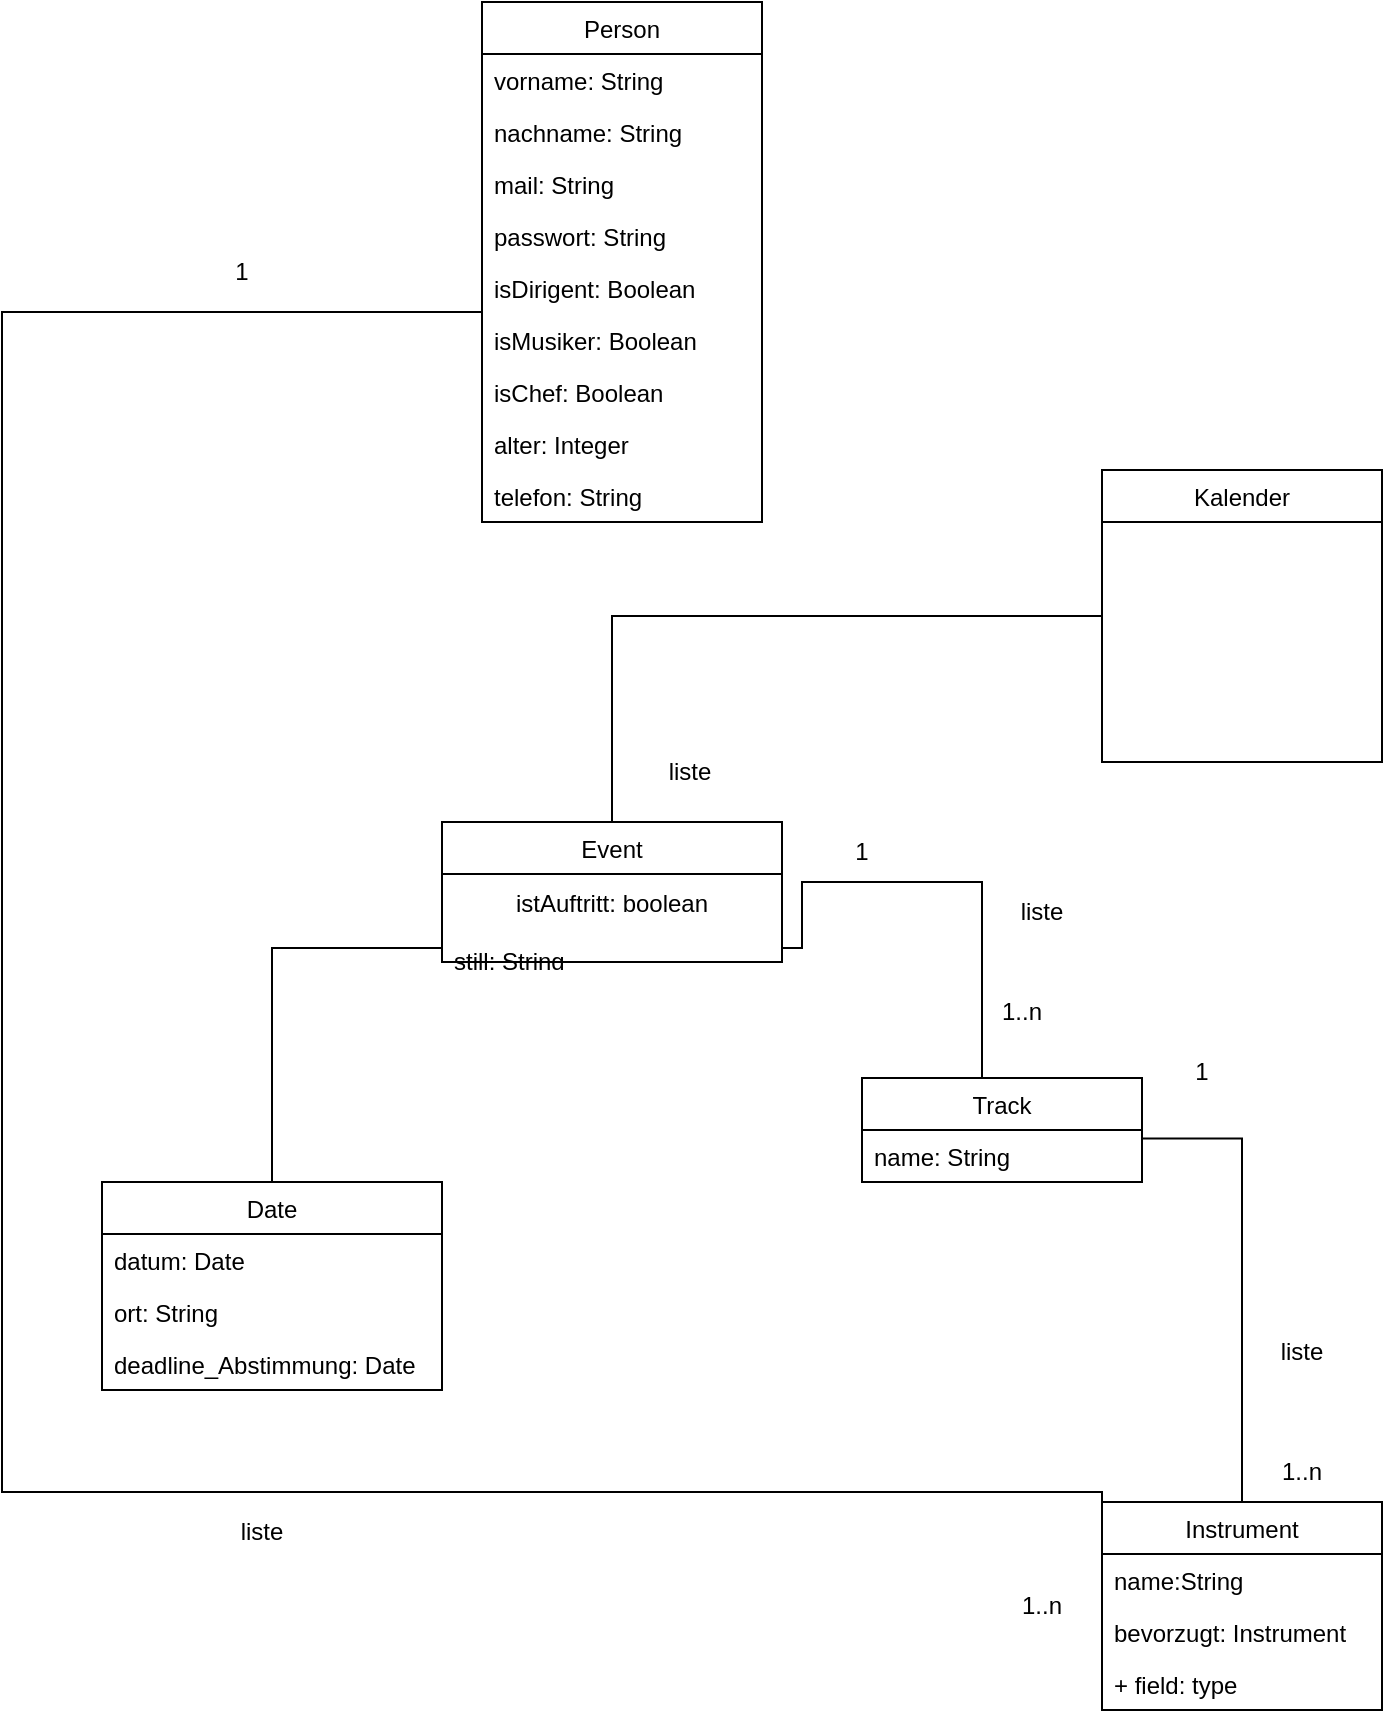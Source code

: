 <mxfile version="15.7.3" type="device"><diagram id="6bzXSMAKqki0OUd5BHR-" name="Page-1"><mxGraphModel dx="695" dy="860" grid="1" gridSize="10" guides="1" tooltips="1" connect="1" arrows="1" fold="1" page="1" pageScale="1" pageWidth="827" pageHeight="1169" math="0" shadow="0"><root><mxCell id="0"/><mxCell id="1" parent="0"/><mxCell id="dIU_dADlIZ8tLIzsEol2-1" value="Person" style="swimlane;fontStyle=0;childLayout=stackLayout;horizontal=1;startSize=26;fillColor=none;horizontalStack=0;resizeParent=1;resizeParentMax=0;resizeLast=0;collapsible=1;marginBottom=0;" parent="1" vertex="1"><mxGeometry x="310" y="20" width="140" height="260" as="geometry"/></mxCell><mxCell id="dIU_dADlIZ8tLIzsEol2-2" value="vorname: String" style="text;strokeColor=none;fillColor=none;align=left;verticalAlign=top;spacingLeft=4;spacingRight=4;overflow=hidden;rotatable=0;points=[[0,0.5],[1,0.5]];portConstraint=eastwest;" parent="dIU_dADlIZ8tLIzsEol2-1" vertex="1"><mxGeometry y="26" width="140" height="26" as="geometry"/></mxCell><mxCell id="WPzFMJ4EyoOP54_BEThs-5" value="nachname: String" style="text;strokeColor=none;fillColor=none;align=left;verticalAlign=top;spacingLeft=4;spacingRight=4;overflow=hidden;rotatable=0;points=[[0,0.5],[1,0.5]];portConstraint=eastwest;" parent="dIU_dADlIZ8tLIzsEol2-1" vertex="1"><mxGeometry y="52" width="140" height="26" as="geometry"/></mxCell><mxCell id="WPzFMJ4EyoOP54_BEThs-6" value="mail: String" style="text;strokeColor=none;fillColor=none;align=left;verticalAlign=top;spacingLeft=4;spacingRight=4;overflow=hidden;rotatable=0;points=[[0,0.5],[1,0.5]];portConstraint=eastwest;" parent="dIU_dADlIZ8tLIzsEol2-1" vertex="1"><mxGeometry y="78" width="140" height="26" as="geometry"/></mxCell><mxCell id="WPzFMJ4EyoOP54_BEThs-7" value="passwort: String" style="text;strokeColor=none;fillColor=none;align=left;verticalAlign=top;spacingLeft=4;spacingRight=4;overflow=hidden;rotatable=0;points=[[0,0.5],[1,0.5]];portConstraint=eastwest;" parent="dIU_dADlIZ8tLIzsEol2-1" vertex="1"><mxGeometry y="104" width="140" height="26" as="geometry"/></mxCell><mxCell id="WPzFMJ4EyoOP54_BEThs-8" value="isDirigent: Boolean" style="text;strokeColor=none;fillColor=none;align=left;verticalAlign=top;spacingLeft=4;spacingRight=4;overflow=hidden;rotatable=0;points=[[0,0.5],[1,0.5]];portConstraint=eastwest;" parent="dIU_dADlIZ8tLIzsEol2-1" vertex="1"><mxGeometry y="130" width="140" height="26" as="geometry"/></mxCell><mxCell id="WPzFMJ4EyoOP54_BEThs-9" value="isMusiker: Boolean" style="text;strokeColor=none;fillColor=none;align=left;verticalAlign=top;spacingLeft=4;spacingRight=4;overflow=hidden;rotatable=0;points=[[0,0.5],[1,0.5]];portConstraint=eastwest;" parent="dIU_dADlIZ8tLIzsEol2-1" vertex="1"><mxGeometry y="156" width="140" height="26" as="geometry"/></mxCell><mxCell id="WPzFMJ4EyoOP54_BEThs-10" value="isChef: Boolean" style="text;strokeColor=none;fillColor=none;align=left;verticalAlign=top;spacingLeft=4;spacingRight=4;overflow=hidden;rotatable=0;points=[[0,0.5],[1,0.5]];portConstraint=eastwest;" parent="dIU_dADlIZ8tLIzsEol2-1" vertex="1"><mxGeometry y="182" width="140" height="26" as="geometry"/></mxCell><mxCell id="WPzFMJ4EyoOP54_BEThs-11" value="alter: Integer" style="text;strokeColor=none;fillColor=none;align=left;verticalAlign=top;spacingLeft=4;spacingRight=4;overflow=hidden;rotatable=0;points=[[0,0.5],[1,0.5]];portConstraint=eastwest;" parent="dIU_dADlIZ8tLIzsEol2-1" vertex="1"><mxGeometry y="208" width="140" height="26" as="geometry"/></mxCell><mxCell id="WPzFMJ4EyoOP54_BEThs-12" value="telefon: String" style="text;strokeColor=none;fillColor=none;align=left;verticalAlign=top;spacingLeft=4;spacingRight=4;overflow=hidden;rotatable=0;points=[[0,0.5],[1,0.5]];portConstraint=eastwest;" parent="dIU_dADlIZ8tLIzsEol2-1" vertex="1"><mxGeometry y="234" width="140" height="26" as="geometry"/></mxCell><mxCell id="dIU_dADlIZ8tLIzsEol2-18" style="edgeStyle=orthogonalEdgeStyle;rounded=0;orthogonalLoop=1;jettySize=auto;html=1;entryX=0.5;entryY=0;entryDx=0;entryDy=0;endArrow=none;endFill=0;" parent="1" source="dIU_dADlIZ8tLIzsEol2-8" target="dIU_dADlIZ8tLIzsEol2-13" edge="1"><mxGeometry relative="1" as="geometry"><mxPoint x="470" y="495" as="sourcePoint"/><Array as="points"><mxPoint x="470" y="460"/><mxPoint x="560" y="460"/><mxPoint x="560" y="558"/></Array></mxGeometry></mxCell><mxCell id="dIU_dADlIZ8tLIzsEol2-34" style="edgeStyle=orthogonalEdgeStyle;rounded=0;orthogonalLoop=1;jettySize=auto;html=1;entryX=0.5;entryY=0;entryDx=0;entryDy=0;endArrow=none;endFill=0;exitX=0;exitY=0.5;exitDx=0;exitDy=0;" parent="1" source="dIU_dADlIZ8tLIzsEol2-8" target="dIU_dADlIZ8tLIzsEol2-30" edge="1"><mxGeometry relative="1" as="geometry"><mxPoint x="290" y="495" as="sourcePoint"/></mxGeometry></mxCell><mxCell id="dIU_dADlIZ8tLIzsEol2-5" value="Event" style="swimlane;fontStyle=0;childLayout=stackLayout;horizontal=1;startSize=26;fillColor=none;horizontalStack=0;resizeParent=1;resizeParentMax=0;resizeLast=0;collapsible=1;marginBottom=0;" parent="1" vertex="1"><mxGeometry x="290" y="430" width="170" height="70" as="geometry"/></mxCell><mxCell id="C0eO-jFfvxZZTW_57A_O-2" value="istAuftritt: boolean" style="text;html=1;strokeColor=none;fillColor=none;align=center;verticalAlign=middle;whiteSpace=wrap;rounded=0;" vertex="1" parent="dIU_dADlIZ8tLIzsEol2-5"><mxGeometry y="26" width="170" height="30" as="geometry"/></mxCell><mxCell id="dIU_dADlIZ8tLIzsEol2-8" value="still: String" style="text;strokeColor=none;fillColor=none;align=left;verticalAlign=top;spacingLeft=4;spacingRight=4;overflow=hidden;rotatable=0;points=[[0,0.5],[1,0.5]];portConstraint=eastwest;" parent="dIU_dADlIZ8tLIzsEol2-5" vertex="1"><mxGeometry y="56" width="170" height="14" as="geometry"/></mxCell><mxCell id="dIU_dADlIZ8tLIzsEol2-9" value="Instrument" style="swimlane;fontStyle=0;childLayout=stackLayout;horizontal=1;startSize=26;fillColor=none;horizontalStack=0;resizeParent=1;resizeParentMax=0;resizeLast=0;collapsible=1;marginBottom=0;" parent="1" vertex="1"><mxGeometry x="620" y="770" width="140" height="104" as="geometry"/></mxCell><mxCell id="dIU_dADlIZ8tLIzsEol2-10" value="name:String" style="text;strokeColor=none;fillColor=none;align=left;verticalAlign=top;spacingLeft=4;spacingRight=4;overflow=hidden;rotatable=0;points=[[0,0.5],[1,0.5]];portConstraint=eastwest;" parent="dIU_dADlIZ8tLIzsEol2-9" vertex="1"><mxGeometry y="26" width="140" height="26" as="geometry"/></mxCell><mxCell id="dIU_dADlIZ8tLIzsEol2-11" value="bevorzugt: Instrument" style="text;strokeColor=none;fillColor=none;align=left;verticalAlign=top;spacingLeft=4;spacingRight=4;overflow=hidden;rotatable=0;points=[[0,0.5],[1,0.5]];portConstraint=eastwest;" parent="dIU_dADlIZ8tLIzsEol2-9" vertex="1"><mxGeometry y="52" width="140" height="26" as="geometry"/></mxCell><mxCell id="dIU_dADlIZ8tLIzsEol2-12" value="+ field: type" style="text;strokeColor=none;fillColor=none;align=left;verticalAlign=top;spacingLeft=4;spacingRight=4;overflow=hidden;rotatable=0;points=[[0,0.5],[1,0.5]];portConstraint=eastwest;" parent="dIU_dADlIZ8tLIzsEol2-9" vertex="1"><mxGeometry y="78" width="140" height="26" as="geometry"/></mxCell><mxCell id="dIU_dADlIZ8tLIzsEol2-17" style="edgeStyle=orthogonalEdgeStyle;rounded=0;orthogonalLoop=1;jettySize=auto;html=1;entryX=0.5;entryY=0;entryDx=0;entryDy=0;exitX=0.997;exitY=0.164;exitDx=0;exitDy=0;exitPerimeter=0;endArrow=none;endFill=0;" parent="1" source="dIU_dADlIZ8tLIzsEol2-15" target="dIU_dADlIZ8tLIzsEol2-9" edge="1"><mxGeometry relative="1" as="geometry"/></mxCell><mxCell id="dIU_dADlIZ8tLIzsEol2-13" value="Track" style="swimlane;fontStyle=0;childLayout=stackLayout;horizontal=1;startSize=26;fillColor=none;horizontalStack=0;resizeParent=1;resizeParentMax=0;resizeLast=0;collapsible=1;marginBottom=0;" parent="1" vertex="1"><mxGeometry x="500" y="558" width="140" height="52" as="geometry"/></mxCell><mxCell id="dIU_dADlIZ8tLIzsEol2-15" value="name: String" style="text;strokeColor=none;fillColor=none;align=left;verticalAlign=top;spacingLeft=4;spacingRight=4;overflow=hidden;rotatable=0;points=[[0,0.5],[1,0.5]];portConstraint=eastwest;" parent="dIU_dADlIZ8tLIzsEol2-13" vertex="1"><mxGeometry y="26" width="140" height="26" as="geometry"/></mxCell><mxCell id="dIU_dADlIZ8tLIzsEol2-30" value="Date" style="swimlane;fontStyle=0;childLayout=stackLayout;horizontal=1;startSize=26;fillColor=none;horizontalStack=0;resizeParent=1;resizeParentMax=0;resizeLast=0;collapsible=1;marginBottom=0;" parent="1" vertex="1"><mxGeometry x="120" y="610" width="170" height="104" as="geometry"/></mxCell><mxCell id="dIU_dADlIZ8tLIzsEol2-31" value="datum: Date" style="text;strokeColor=none;fillColor=none;align=left;verticalAlign=top;spacingLeft=4;spacingRight=4;overflow=hidden;rotatable=0;points=[[0,0.5],[1,0.5]];portConstraint=eastwest;" parent="dIU_dADlIZ8tLIzsEol2-30" vertex="1"><mxGeometry y="26" width="170" height="26" as="geometry"/></mxCell><mxCell id="dIU_dADlIZ8tLIzsEol2-32" value="ort: String" style="text;strokeColor=none;fillColor=none;align=left;verticalAlign=top;spacingLeft=4;spacingRight=4;overflow=hidden;rotatable=0;points=[[0,0.5],[1,0.5]];portConstraint=eastwest;" parent="dIU_dADlIZ8tLIzsEol2-30" vertex="1"><mxGeometry y="52" width="170" height="26" as="geometry"/></mxCell><mxCell id="dIU_dADlIZ8tLIzsEol2-54" value="deadline_Abstimmung: Date" style="text;strokeColor=none;fillColor=none;align=left;verticalAlign=top;spacingLeft=4;spacingRight=4;overflow=hidden;rotatable=0;points=[[0,0.5],[1,0.5]];portConstraint=eastwest;" parent="dIU_dADlIZ8tLIzsEol2-30" vertex="1"><mxGeometry y="78" width="170" height="26" as="geometry"/></mxCell><mxCell id="dIU_dADlIZ8tLIzsEol2-35" style="edgeStyle=orthogonalEdgeStyle;rounded=0;orthogonalLoop=1;jettySize=auto;html=1;endArrow=none;endFill=0;entryX=0;entryY=0.5;entryDx=0;entryDy=0;" parent="1" source="dIU_dADlIZ8tLIzsEol2-1" target="dIU_dADlIZ8tLIzsEol2-11" edge="1"><mxGeometry relative="1" as="geometry"><mxPoint x="550" y="870" as="targetPoint"/><Array as="points"><mxPoint x="70" y="175"/><mxPoint x="70" y="765"/></Array><mxPoint x="230" y="175" as="sourcePoint"/></mxGeometry></mxCell><mxCell id="dIU_dADlIZ8tLIzsEol2-41" style="edgeStyle=orthogonalEdgeStyle;rounded=0;orthogonalLoop=1;jettySize=auto;html=1;entryX=0.5;entryY=0;entryDx=0;entryDy=0;endArrow=none;endFill=0;" parent="1" source="dIU_dADlIZ8tLIzsEol2-36" target="dIU_dADlIZ8tLIzsEol2-5" edge="1"><mxGeometry relative="1" as="geometry"/></mxCell><mxCell id="dIU_dADlIZ8tLIzsEol2-36" value="Kalender" style="swimlane;fontStyle=0;childLayout=stackLayout;horizontal=1;startSize=26;fillColor=none;horizontalStack=0;resizeParent=1;resizeParentMax=0;resizeLast=0;collapsible=1;marginBottom=0;" parent="1" vertex="1"><mxGeometry x="620" y="254" width="140" height="146" as="geometry"/></mxCell><mxCell id="dIU_dADlIZ8tLIzsEol2-55" value="liste" style="text;html=1;strokeColor=none;fillColor=none;align=center;verticalAlign=middle;whiteSpace=wrap;rounded=0;" parent="1" vertex="1"><mxGeometry x="384" y="390" width="60" height="30" as="geometry"/></mxCell><mxCell id="dIU_dADlIZ8tLIzsEol2-56" value="liste" style="text;html=1;strokeColor=none;fillColor=none;align=center;verticalAlign=middle;whiteSpace=wrap;rounded=0;" parent="1" vertex="1"><mxGeometry x="170" y="770" width="60" height="30" as="geometry"/></mxCell><mxCell id="dIU_dADlIZ8tLIzsEol2-57" value="1..n" style="text;html=1;strokeColor=none;fillColor=none;align=center;verticalAlign=middle;whiteSpace=wrap;rounded=0;" parent="1" vertex="1"><mxGeometry x="560" y="807" width="60" height="30" as="geometry"/></mxCell><mxCell id="dIU_dADlIZ8tLIzsEol2-58" value="1" style="text;html=1;strokeColor=none;fillColor=none;align=center;verticalAlign=middle;whiteSpace=wrap;rounded=0;" parent="1" vertex="1"><mxGeometry x="160" y="140" width="60" height="30" as="geometry"/></mxCell><mxCell id="dIU_dADlIZ8tLIzsEol2-59" value="1" style="text;html=1;strokeColor=none;fillColor=none;align=center;verticalAlign=middle;whiteSpace=wrap;rounded=0;" parent="1" vertex="1"><mxGeometry x="470" y="430" width="60" height="30" as="geometry"/></mxCell><mxCell id="dIU_dADlIZ8tLIzsEol2-60" value="1..n" style="text;html=1;strokeColor=none;fillColor=none;align=center;verticalAlign=middle;whiteSpace=wrap;rounded=0;" parent="1" vertex="1"><mxGeometry x="550" y="510" width="60" height="30" as="geometry"/></mxCell><mxCell id="dIU_dADlIZ8tLIzsEol2-61" value="liste" style="text;html=1;strokeColor=none;fillColor=none;align=center;verticalAlign=middle;whiteSpace=wrap;rounded=0;" parent="1" vertex="1"><mxGeometry x="560" y="460" width="60" height="30" as="geometry"/></mxCell><mxCell id="dIU_dADlIZ8tLIzsEol2-62" value="liste" style="text;html=1;strokeColor=none;fillColor=none;align=center;verticalAlign=middle;whiteSpace=wrap;rounded=0;" parent="1" vertex="1"><mxGeometry x="690" y="680" width="60" height="30" as="geometry"/></mxCell><mxCell id="dIU_dADlIZ8tLIzsEol2-63" value="1..n" style="text;html=1;strokeColor=none;fillColor=none;align=center;verticalAlign=middle;whiteSpace=wrap;rounded=0;" parent="1" vertex="1"><mxGeometry x="690" y="740" width="60" height="30" as="geometry"/></mxCell><mxCell id="dIU_dADlIZ8tLIzsEol2-64" value="1" style="text;html=1;strokeColor=none;fillColor=none;align=center;verticalAlign=middle;whiteSpace=wrap;rounded=0;" parent="1" vertex="1"><mxGeometry x="640" y="540" width="60" height="30" as="geometry"/></mxCell></root></mxGraphModel></diagram></mxfile>
